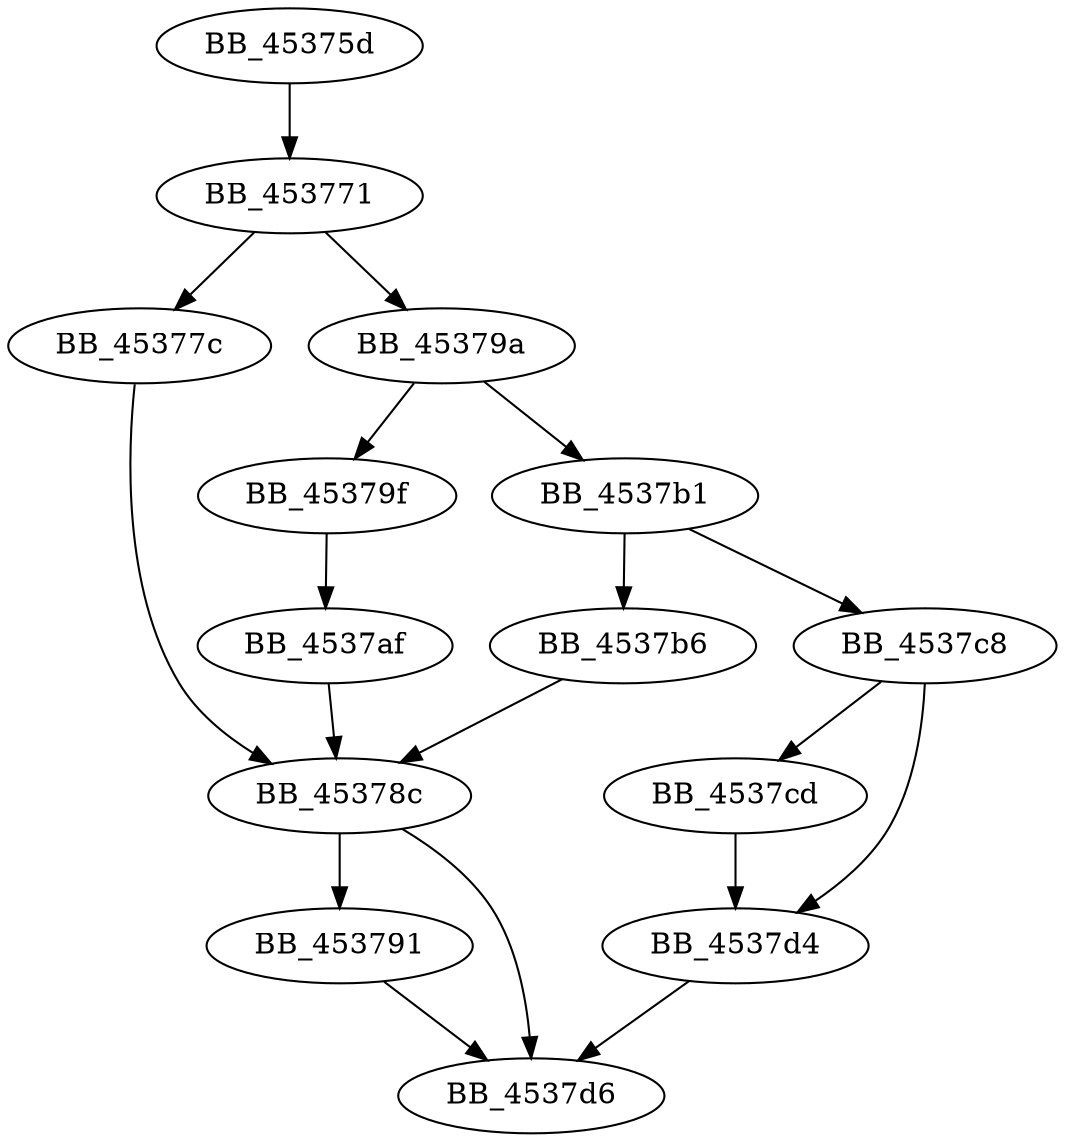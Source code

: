 DiGraph sub_45375D{
BB_45375d->BB_453771
BB_453771->BB_45377c
BB_453771->BB_45379a
BB_45377c->BB_45378c
BB_45378c->BB_453791
BB_45378c->BB_4537d6
BB_453791->BB_4537d6
BB_45379a->BB_45379f
BB_45379a->BB_4537b1
BB_45379f->BB_4537af
BB_4537af->BB_45378c
BB_4537b1->BB_4537b6
BB_4537b1->BB_4537c8
BB_4537b6->BB_45378c
BB_4537c8->BB_4537cd
BB_4537c8->BB_4537d4
BB_4537cd->BB_4537d4
BB_4537d4->BB_4537d6
}
